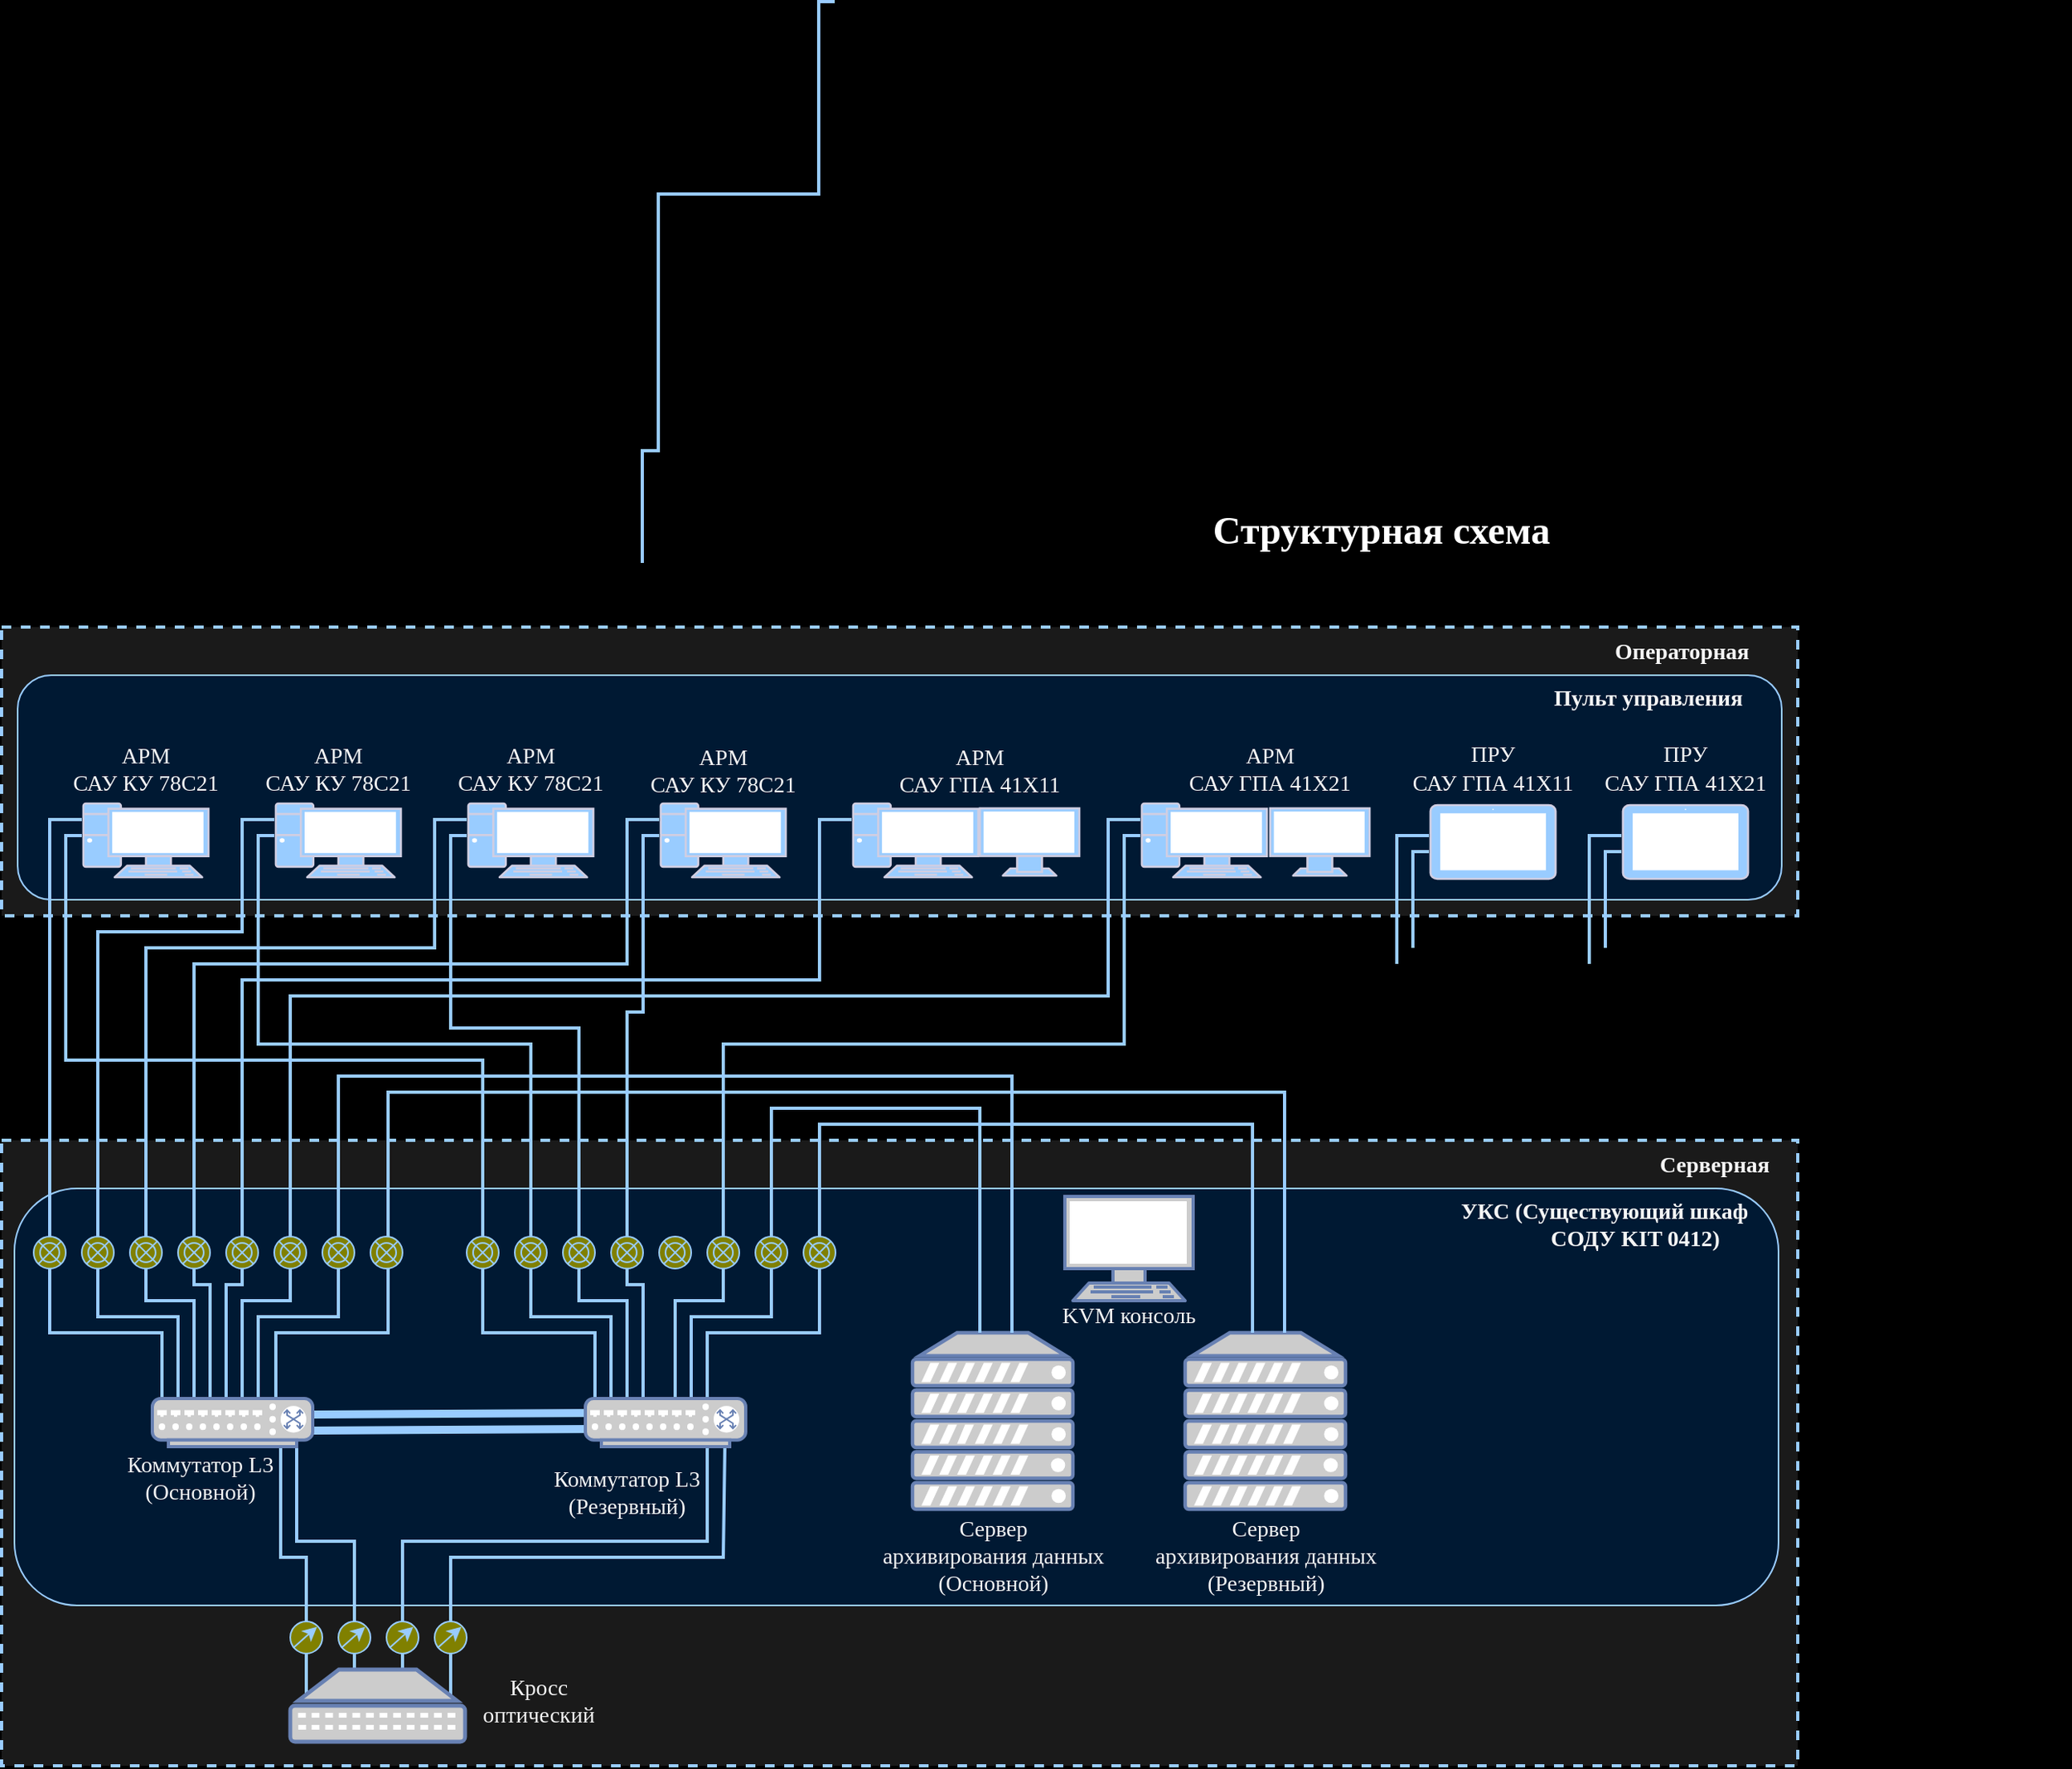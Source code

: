 <mxfile version="24.8.8">
  <diagram name="Page-1" id="e3a06f82-3646-2815-327d-82caf3d4e204">
    <mxGraphModel dx="1105" dy="1929.5" grid="1" gridSize="10" guides="1" tooltips="1" connect="1" arrows="1" fold="1" page="1" pageScale="1.5" pageWidth="1169" pageHeight="827" background="#000000" math="0" shadow="0">
      <root>
        <mxCell id="0" style=";html=1;" />
        <mxCell id="lgSXZt9PNsylj2CV4tFV-10" value="Фон" parent="0" />
        <mxCell id="I8SQHlroj80ONlkwTboR-44" value="Структурная схема" style="text;strokeColor=none;fillColor=none;html=1;fontSize=24;fontStyle=1;verticalAlign=middle;align=center;rounded=0;labelBackgroundColor=none;fontColor=#FFFFFF;fontFamily=Times New Roman;" vertex="1" parent="lgSXZt9PNsylj2CV4tFV-10">
          <mxGeometry x="499" width="861" height="40" as="geometry" />
        </mxCell>
        <mxCell id="I8SQHlroj80ONlkwTboR-63" value="Операторная" parent="0" />
        <mxCell id="I8SQHlroj80ONlkwTboR-64" value="&lt;font color=&quot;#f5f5f5&quot; face=&quot;Times New Roman&quot;&gt;Операторная&lt;span style=&quot;white-space: pre;&quot;&gt;&#x9;&lt;/span&gt;&lt;/font&gt;" style="rounded=0;whiteSpace=wrap;html=1;strokeColor=#99CCFF;fontColor=#99CCFF;fillColor=#1A1A1A;dashed=1;strokeWidth=2;verticalAlign=top;fontSize=14;fontStyle=1;align=right;" vertex="1" parent="I8SQHlroj80ONlkwTboR-63">
          <mxGeometry x="70" y="80" width="1120" height="180" as="geometry" />
        </mxCell>
        <mxCell id="I8SQHlroj80ONlkwTboR-43" value="Пульт" parent="0" />
        <mxCell id="I8SQHlroj80ONlkwTboR-45" value="&lt;font&gt;Пульт управления&lt;span style=&quot;white-space: pre;&quot;&gt;&#x9;&lt;/span&gt;&lt;/font&gt;" style="rounded=1;whiteSpace=wrap;html=1;fillColor=#001933;strokeColor=#99CCFF;align=right;verticalAlign=top;fontColor=#F5F5F5;labelBorderColor=none;strokeWidth=1;fontSize=14;fontFamily=Times New Roman;fontStyle=1" vertex="1" parent="I8SQHlroj80ONlkwTboR-43">
          <mxGeometry x="80" y="110" width="1100" height="140" as="geometry" />
        </mxCell>
        <mxCell id="1" value="АРМ" style=";html=1;" parent="0" />
        <mxCell id="I8SQHlroj80ONlkwTboR-4" value="" style="verticalAlign=bottom;verticalLabelPosition=bottom;labelPosition=center;align=center;html=1;outlineConnect=0;gradientDirection=north;strokeWidth=2;shape=mxgraph.networks.pc;fillColor=#99CCFF;strokeColor=#D0CEE2;labelBackgroundColor=none;fontColor=#F5F5F5;fontSize=14;" vertex="1" parent="1">
          <mxGeometry x="241" y="190" width="78" height="46" as="geometry" />
        </mxCell>
        <mxCell id="I8SQHlroj80ONlkwTboR-5" value="" style="verticalAlign=bottom;verticalLabelPosition=bottom;labelPosition=center;align=center;html=1;outlineConnect=0;gradientDirection=north;strokeWidth=2;shape=mxgraph.networks.pc;fillColor=#99CCFF;strokeColor=#D0CEE2;labelBackgroundColor=none;fontColor=#F5F5F5;fontSize=14;" vertex="1" parent="1">
          <mxGeometry x="121" y="190" width="78" height="46" as="geometry" />
        </mxCell>
        <mxCell id="I8SQHlroj80ONlkwTboR-6" value="" style="verticalAlign=bottom;verticalLabelPosition=bottom;labelPosition=center;align=center;html=1;outlineConnect=0;gradientDirection=north;strokeWidth=2;shape=mxgraph.networks.pc;fillColor=#99CCFF;strokeColor=#D0CEE2;labelBackgroundColor=none;fontColor=#F5F5F5;" vertex="1" parent="1">
          <mxGeometry x="361" y="190" width="78" height="46" as="geometry" />
        </mxCell>
        <mxCell id="I8SQHlroj80ONlkwTboR-36" value="&lt;div&gt;&lt;span style=&quot;background-color: initial; font-family: monospace; font-size: 0px; text-align: start;&quot;&gt;%3CmxGraphModel%3E%3Croot%3E%3CmxCell%20id%3D%220%22%2F%3E%3CmxCell%20id%3D%221%22%20parent%3D%220%22%2F%3E%3CmxCell%20id%3D%222%22%20value%3D%22%26lt%3Bfont%20face%3D%26quot%3BTimes%20New%20Roman%26quot%3B%26gt%3B%D0%90%D0%A0%D0%9C%20%D0%BC%D0%B0%D1%88%D0%B8%D0%BD%D0%B8%D1%81%D1%82%D0%B0%20%D0%9A%D0%A3%26lt%3B%2Ffont%26gt%3B%26lt%3Bdiv%26gt%3B%26lt%3Bfont%20face%3D%26quot%3BTimes%20New%20Roman%26quot%3B%26gt%3B78%D0%A11%26lt%3B%2Ffont%26gt%3B%26lt%3Bspan%20style%3D%26quot%3Bfont-family%3A%20%26amp%3Bquot%3BTimes%20New%20Roman%26amp%3Bquot%3B%3B%20background-color%3A%20initial%3B%26quot%3B%26gt%3B1%26lt%3B%2Fspan%26gt%3B%26lt%3B%2Fdiv%26gt%3B%22%20style%3D%22verticalAlign%3Dtop%3BverticalLabelPosition%3Dbottom%3BlabelPosition%3Dcenter%3Balign%3Dcenter%3Bhtml%3D1%3BoutlineConnect%3D0%3BgradientDirection%3Dnorth%3BstrokeWidth%3D2%3Bshape%3Dmxgraph.networks.pc%3BfillColor%3D%23182E3E%3BstrokeColor%3D%23FFFFFF%3BlabelBackgroundColor%3Dnone%3BfontColor%3D%23FFFFFF%3B%22%20vertex%3D%221%22%20parent%3D%221%22%3E%3CmxGeometry%20x%3D%22200%22%20y%3D%2240%22%20width%3D%22100%22%20height%3D%2270%22%20as%3D%22geometry%22%2F%3E%3C%2FmxCell%3E%3C%2Froot%3E%3C%2FmxGraphModel%3E1&lt;/span&gt;&lt;/div&gt;" style="verticalAlign=bottom;verticalLabelPosition=bottom;labelPosition=center;align=center;html=1;outlineConnect=0;gradientDirection=north;strokeWidth=2;shape=mxgraph.networks.pc;fillColor=#99CCFF;strokeColor=#D0CEE2;labelBackgroundColor=none;fontColor=#F5F5F5;" vertex="1" parent="1">
          <mxGeometry x="481" y="190" width="78" height="46" as="geometry" />
        </mxCell>
        <mxCell id="I8SQHlroj80ONlkwTboR-53" value="&lt;font style=&quot;forced-color-adjust: none; font-style: normal; font-variant-ligatures: normal; font-variant-caps: normal; font-weight: 400; letter-spacing: normal; orphans: 2; text-indent: 0px; text-transform: none; widows: 2; word-spacing: 0px; -webkit-text-stroke-width: 0px; white-space: nowrap; text-decoration-thickness: initial; text-decoration-style: initial; text-decoration-color: initial;&quot;&gt;АРМ&lt;/font&gt;&lt;div style=&quot;forced-color-adjust: none; font-style: normal; font-variant-ligatures: normal; font-variant-caps: normal; font-weight: 400; letter-spacing: normal; orphans: 2; text-indent: 0px; text-transform: none; widows: 2; word-spacing: 0px; -webkit-text-stroke-width: 0px; white-space: nowrap; text-decoration-thickness: initial; text-decoration-style: initial; text-decoration-color: initial;&quot;&gt;&lt;font style=&quot;forced-color-adjust: none;&quot;&gt;САУ&amp;nbsp;&lt;/font&gt;&lt;font style=&quot;forced-color-adjust: none;&quot;&gt;КУ&amp;nbsp;&lt;/font&gt;&lt;span style=&quot;forced-color-adjust: none;&quot;&gt;78С21&lt;/span&gt;&lt;/div&gt;" style="text;whiteSpace=wrap;html=1;align=center;labelBackgroundColor=none;fontColor=#f5f5f5;verticalAlign=bottom;fontSize=14;fontFamily=Times New Roman;" vertex="1" parent="1">
          <mxGeometry x="110" y="159" width="100" height="30" as="geometry" />
        </mxCell>
        <mxCell id="I8SQHlroj80ONlkwTboR-54" value="" style="group" vertex="1" connectable="0" parent="1">
          <mxGeometry x="771" y="159" width="180" height="77" as="geometry" />
        </mxCell>
        <mxCell id="I8SQHlroj80ONlkwTboR-37" value="АРМ&lt;div&gt;САУ&amp;nbsp;&lt;span style=&quot;background-color: initial;&quot;&gt;ГПА&amp;nbsp;&lt;/span&gt;&lt;span style=&quot;background-color: initial;&quot;&gt;41Х21&lt;/span&gt;&lt;/div&gt;" style="text;strokeColor=none;align=center;fillColor=none;html=1;verticalAlign=bottom;whiteSpace=wrap;rounded=0;fontColor=#F5F5F5;fontFamily=Times New Roman;labelBackgroundColor=none;fontSize=14;" vertex="1" parent="I8SQHlroj80ONlkwTboR-54">
          <mxGeometry width="180" height="30" as="geometry" />
        </mxCell>
        <mxCell id="I8SQHlroj80ONlkwTboR-38" value="" style="verticalAlign=top;verticalLabelPosition=bottom;labelPosition=center;align=center;html=1;outlineConnect=0;gradientDirection=north;strokeWidth=2;shape=mxgraph.networks.pc;fillColor=#99CCFF;strokeColor=#D0CEE2;labelBackgroundColor=none;fontColor=#1A1A1A;" vertex="1" parent="I8SQHlroj80ONlkwTboR-54">
          <mxGeometry x="10" y="31" width="78" height="46" as="geometry" />
        </mxCell>
        <mxCell id="I8SQHlroj80ONlkwTboR-39" value="" style="fontColor=#1A1A1A;verticalAlign=top;verticalLabelPosition=bottom;labelPosition=center;align=center;html=1;outlineConnect=0;fillColor=#99CCFF;strokeColor=#D0CEE2;gradientDirection=north;strokeWidth=2;shape=mxgraph.networks.monitor;labelBackgroundColor=none;" vertex="1" parent="I8SQHlroj80ONlkwTboR-54">
          <mxGeometry x="90" y="34" width="62" height="42" as="geometry" />
        </mxCell>
        <mxCell id="I8SQHlroj80ONlkwTboR-57" value="&lt;font style=&quot;forced-color-adjust: none; font-style: normal; font-variant-ligatures: normal; font-variant-caps: normal; font-weight: 400; letter-spacing: normal; orphans: 2; text-indent: 0px; text-transform: none; widows: 2; word-spacing: 0px; -webkit-text-stroke-width: 0px; white-space: nowrap; text-decoration-thickness: initial; text-decoration-style: initial; text-decoration-color: initial;&quot;&gt;АРМ&lt;/font&gt;&lt;div style=&quot;forced-color-adjust: none; font-style: normal; font-variant-ligatures: normal; font-variant-caps: normal; font-weight: 400; letter-spacing: normal; orphans: 2; text-indent: 0px; text-transform: none; widows: 2; word-spacing: 0px; -webkit-text-stroke-width: 0px; white-space: nowrap; text-decoration-thickness: initial; text-decoration-style: initial; text-decoration-color: initial;&quot;&gt;&lt;font style=&quot;forced-color-adjust: none;&quot;&gt;САУ&amp;nbsp;&lt;/font&gt;&lt;font style=&quot;forced-color-adjust: none;&quot;&gt;КУ&amp;nbsp;&lt;/font&gt;&lt;span style=&quot;forced-color-adjust: none;&quot;&gt;78С21&lt;/span&gt;&lt;/div&gt;" style="text;whiteSpace=wrap;html=1;align=center;labelBackgroundColor=none;fontColor=#f5f5f5;verticalAlign=bottom;fontSize=14;fontFamily=Times New Roman;" vertex="1" parent="1">
          <mxGeometry x="230" y="159" width="100" height="30" as="geometry" />
        </mxCell>
        <mxCell id="I8SQHlroj80ONlkwTboR-59" value="&lt;font style=&quot;forced-color-adjust: none; font-style: normal; font-variant-ligatures: normal; font-variant-caps: normal; font-weight: 400; letter-spacing: normal; orphans: 2; text-indent: 0px; text-transform: none; widows: 2; word-spacing: 0px; -webkit-text-stroke-width: 0px; white-space: nowrap; text-decoration-thickness: initial; text-decoration-style: initial; text-decoration-color: initial;&quot;&gt;АРМ&lt;/font&gt;&lt;div style=&quot;forced-color-adjust: none; font-style: normal; font-variant-ligatures: normal; font-variant-caps: normal; font-weight: 400; letter-spacing: normal; orphans: 2; text-indent: 0px; text-transform: none; widows: 2; word-spacing: 0px; -webkit-text-stroke-width: 0px; white-space: nowrap; text-decoration-thickness: initial; text-decoration-style: initial; text-decoration-color: initial;&quot;&gt;&lt;font style=&quot;forced-color-adjust: none;&quot;&gt;САУ&amp;nbsp;&lt;/font&gt;&lt;font style=&quot;forced-color-adjust: none;&quot;&gt;КУ&amp;nbsp;&lt;/font&gt;&lt;span style=&quot;forced-color-adjust: none;&quot;&gt;78С21&lt;/span&gt;&lt;/div&gt;" style="text;whiteSpace=wrap;html=1;align=center;labelBackgroundColor=none;fontColor=#f5f5f5;verticalAlign=bottom;fontSize=14;fontFamily=Times New Roman;" vertex="1" parent="1">
          <mxGeometry x="350" y="159" width="100" height="30" as="geometry" />
        </mxCell>
        <mxCell id="I8SQHlroj80ONlkwTboR-60" value="&lt;font style=&quot;forced-color-adjust: none; font-style: normal; font-variant-ligatures: normal; font-variant-caps: normal; font-weight: 400; letter-spacing: normal; orphans: 2; text-indent: 0px; text-transform: none; widows: 2; word-spacing: 0px; -webkit-text-stroke-width: 0px; white-space: nowrap; text-decoration-thickness: initial; text-decoration-style: initial; text-decoration-color: initial;&quot;&gt;АРМ&lt;/font&gt;&lt;div style=&quot;forced-color-adjust: none; font-style: normal; font-variant-ligatures: normal; font-variant-caps: normal; font-weight: 400; letter-spacing: normal; orphans: 2; text-indent: 0px; text-transform: none; widows: 2; word-spacing: 0px; -webkit-text-stroke-width: 0px; white-space: nowrap; text-decoration-thickness: initial; text-decoration-style: initial; text-decoration-color: initial;&quot;&gt;&lt;font style=&quot;forced-color-adjust: none;&quot;&gt;САУ&amp;nbsp;&lt;/font&gt;&lt;font style=&quot;forced-color-adjust: none;&quot;&gt;КУ&amp;nbsp;&lt;/font&gt;&lt;span style=&quot;forced-color-adjust: none;&quot;&gt;78С21&lt;/span&gt;&lt;/div&gt;" style="text;whiteSpace=wrap;html=1;align=center;labelBackgroundColor=none;fontColor=#f5f5f5;verticalAlign=bottom;fontSize=14;fontFamily=Times New Roman;" vertex="1" parent="1">
          <mxGeometry x="470" y="160" width="100" height="30" as="geometry" />
        </mxCell>
        <mxCell id="I8SQHlroj80ONlkwTboR-16" value="АРМ&lt;div&gt;САУ&amp;nbsp;&lt;span style=&quot;background-color: initial;&quot;&gt;ГПА&amp;nbsp;&lt;/span&gt;&lt;span style=&quot;background-color: initial;&quot;&gt;41Х11&lt;/span&gt;&lt;/div&gt;" style="text;strokeColor=none;align=center;fillColor=none;html=1;verticalAlign=bottom;whiteSpace=wrap;rounded=0;fontColor=#F5F5F5;fontFamily=Times New Roman;labelBackgroundColor=none;fontSize=14;" vertex="1" parent="1">
          <mxGeometry x="590" y="160" width="180" height="30" as="geometry" />
        </mxCell>
        <mxCell id="I8SQHlroj80ONlkwTboR-8" value="" style="verticalAlign=top;verticalLabelPosition=bottom;labelPosition=center;align=center;html=1;outlineConnect=0;gradientDirection=north;strokeWidth=2;shape=mxgraph.networks.pc;fillColor=#99CCFF;strokeColor=#D0CEE2;labelBackgroundColor=none;fontColor=#1A1A1A;" vertex="1" parent="1">
          <mxGeometry x="601" y="190" width="78" height="46" as="geometry" />
        </mxCell>
        <mxCell id="I8SQHlroj80ONlkwTboR-9" value="" style="fontColor=#1A1A1A;verticalAlign=top;verticalLabelPosition=bottom;labelPosition=center;align=center;html=1;outlineConnect=0;fillColor=#99CCFF;strokeColor=#D0CEE2;gradientDirection=north;strokeWidth=2;shape=mxgraph.networks.monitor;labelBackgroundColor=none;" vertex="1" parent="1">
          <mxGeometry x="680" y="193" width="62" height="42" as="geometry" />
        </mxCell>
        <mxCell id="I8SQHlroj80ONlkwTboR-61" value="&lt;font style=&quot;text-wrap: nowrap;&quot; face=&quot;Times New Roman&quot;&gt;ПРУ&lt;/font&gt;&lt;div style=&quot;font-family: Helvetica; text-wrap: nowrap;&quot;&gt;&lt;font face=&quot;Times New Roman&quot;&gt;САУ ГПА 41Х11&lt;/font&gt;&lt;/div&gt;" style="text;whiteSpace=wrap;html=1;align=center;labelBackgroundColor=none;fontColor=#f5f5f5;verticalAlign=bottom;fontSize=14;fontFamily=Times New Roman;" vertex="1" parent="1">
          <mxGeometry x="950" y="159" width="100" height="30" as="geometry" />
        </mxCell>
        <mxCell id="I8SQHlroj80ONlkwTboR-62" value="&lt;font style=&quot;text-wrap: nowrap;&quot; face=&quot;Times New Roman&quot;&gt;ПРУ&lt;/font&gt;&lt;div style=&quot;font-family: Helvetica; text-wrap: nowrap;&quot;&gt;&lt;font face=&quot;Times New Roman&quot;&gt;САУ ГПА 41Х2&lt;/font&gt;&lt;span style=&quot;font-family: &amp;quot;Times New Roman&amp;quot;; background-color: initial;&quot;&gt;1&lt;/span&gt;&lt;/div&gt;" style="text;whiteSpace=wrap;html=1;align=center;labelBackgroundColor=none;fontColor=#f5f5f5;verticalAlign=bottom;fontSize=14;fontFamily=Times New Roman;" vertex="1" parent="1">
          <mxGeometry x="1070" y="159" width="100" height="30" as="geometry" />
        </mxCell>
        <mxCell id="I8SQHlroj80ONlkwTboR-23" value="" style="fontColor=#F5F5F5;verticalAlign=middle;verticalLabelPosition=bottom;labelPosition=center;align=center;html=1;outlineConnect=0;fillColor=#99CCFF;strokeColor=#D0CEE2;gradientDirection=north;strokeWidth=2;shape=mxgraph.networks.tablet;labelBackgroundColor=none;fontSize=14;" vertex="1" parent="1">
          <mxGeometry x="961" y="191" width="78" height="46" as="geometry" />
        </mxCell>
        <mxCell id="I8SQHlroj80ONlkwTboR-42" value="" style="fontColor=#F5F5F5;verticalAlign=middle;verticalLabelPosition=bottom;labelPosition=center;align=center;html=1;outlineConnect=0;fillColor=#99CCFF;strokeColor=#D0CEE2;gradientDirection=north;strokeWidth=2;shape=mxgraph.networks.tablet;labelBackgroundColor=none;fontSize=14;" vertex="1" parent="1">
          <mxGeometry x="1081" y="191" width="78" height="46" as="geometry" />
        </mxCell>
        <mxCell id="I8SQHlroj80ONlkwTboR-65" value="Серверная" style="" parent="0" />
        <mxCell id="I8SQHlroj80ONlkwTboR-66" value="&lt;font face=&quot;Times New Roman&quot; color=&quot;#f5f5f5&quot;&gt;Серверная&lt;span style=&quot;white-space: pre;&quot;&gt;&#x9;&lt;/span&gt;&lt;/font&gt;" style="rounded=0;whiteSpace=wrap;html=1;strokeColor=#99CCFF;fontColor=#99CCFF;fillColor=#1A1A1A;dashed=1;strokeWidth=2;verticalAlign=top;fontSize=14;fontStyle=1;align=right;" vertex="1" parent="I8SQHlroj80ONlkwTboR-65">
          <mxGeometry x="70" y="400" width="1120" height="390" as="geometry" />
        </mxCell>
        <mxCell id="I8SQHlroj80ONlkwTboR-68" value="УКС" style="" parent="0" />
        <mxCell id="I8SQHlroj80ONlkwTboR-69" value="УКС (Существующий&amp;nbsp;&lt;span style=&quot;background-color: initial;&quot;&gt;шкаф&lt;span style=&quot;white-space: pre;&quot;&gt;&#x9;&lt;/span&gt;&lt;/span&gt;&lt;div&gt;&lt;span style=&quot;background-color: initial;&quot;&gt;СОДУ KIT 0412)&lt;span style=&quot;white-space: pre;&quot;&gt;&#x9;&lt;/span&gt;&lt;span style=&quot;white-space: pre;&quot;&gt;&#x9;&lt;/span&gt;&lt;/span&gt;&lt;/div&gt;" style="rounded=1;whiteSpace=wrap;html=1;fillColor=#001933;strokeColor=#99CCFF;align=right;verticalAlign=top;fontColor=#F5F5F5;labelBorderColor=none;strokeWidth=1;fontSize=14;fontFamily=Times New Roman;fontStyle=1" vertex="1" parent="I8SQHlroj80ONlkwTboR-68">
          <mxGeometry x="78" y="430" width="1100" height="260" as="geometry" />
        </mxCell>
        <mxCell id="I8SQHlroj80ONlkwTboR-195" value="Сервер" style="" parent="0" />
        <mxCell id="I8SQHlroj80ONlkwTboR-436" value="" style="fontColor=#0066CC;verticalAlign=top;verticalLabelPosition=bottom;labelPosition=center;align=center;html=1;outlineConnect=0;fillColor=#CCCCCC;strokeColor=#6881B3;gradientColor=none;gradientDirection=north;strokeWidth=2;shape=mxgraph.networks.server;" vertex="1" parent="I8SQHlroj80ONlkwTboR-195">
          <mxGeometry x="808" y="520" width="100" height="110" as="geometry" />
        </mxCell>
        <mxCell id="I8SQHlroj80ONlkwTboR-437" value="&lt;div&gt;&lt;span style=&quot;text-wrap: nowrap;&quot;&gt;Сервер&lt;/span&gt;&lt;/div&gt;&lt;div&gt;&lt;span style=&quot;text-wrap: nowrap; background-color: initial;&quot;&gt;архивирования&amp;nbsp;&lt;/span&gt;&lt;span style=&quot;text-wrap: nowrap; background-color: initial;&quot;&gt;данных&lt;/span&gt;&lt;/div&gt;&lt;div&gt;&lt;span style=&quot;text-wrap: nowrap;&quot;&gt;(Резервный)&lt;/span&gt;&lt;/div&gt;" style="text;whiteSpace=wrap;html=1;align=center;labelBackgroundColor=none;fontColor=#f5f5f5;verticalAlign=middle;fontSize=14;fontFamily=Times New Roman;" vertex="1" parent="I8SQHlroj80ONlkwTboR-195">
          <mxGeometry x="782.5" y="630" width="151" height="60" as="geometry" />
        </mxCell>
        <mxCell id="I8SQHlroj80ONlkwTboR-215" value="" style="fontColor=#0066CC;verticalAlign=top;verticalLabelPosition=bottom;labelPosition=center;align=center;html=1;outlineConnect=0;fillColor=#CCCCCC;strokeColor=#6881B3;gradientColor=none;gradientDirection=north;strokeWidth=2;shape=mxgraph.networks.server;" vertex="1" parent="I8SQHlroj80ONlkwTboR-195">
          <mxGeometry x="638" y="520" width="100" height="110" as="geometry" />
        </mxCell>
        <mxCell id="I8SQHlroj80ONlkwTboR-262" value="&lt;div&gt;&lt;span style=&quot;text-wrap: nowrap;&quot;&gt;Сервер&lt;/span&gt;&lt;/div&gt;&lt;div&gt;&lt;span style=&quot;text-wrap: nowrap; background-color: initial;&quot;&gt;архивирования&amp;nbsp;&lt;/span&gt;&lt;span style=&quot;text-wrap: nowrap; background-color: initial;&quot;&gt;данных&lt;/span&gt;&lt;/div&gt;&lt;div&gt;&lt;span style=&quot;text-wrap: nowrap;&quot;&gt;(Основной)&lt;/span&gt;&lt;/div&gt;" style="text;whiteSpace=wrap;html=1;align=center;labelBackgroundColor=none;fontColor=#f5f5f5;verticalAlign=middle;fontSize=14;fontFamily=Times New Roman;" vertex="1" parent="I8SQHlroj80ONlkwTboR-195">
          <mxGeometry x="612.5" y="630" width="151" height="60" as="geometry" />
        </mxCell>
        <mxCell id="I8SQHlroj80ONlkwTboR-228" value="" style="fontColor=#0066CC;verticalAlign=top;verticalLabelPosition=bottom;labelPosition=center;align=center;html=1;outlineConnect=0;fillColor=#CCCCCC;strokeColor=#6881B3;gradientColor=none;gradientDirection=north;strokeWidth=2;shape=mxgraph.networks.terminal;" vertex="1" parent="I8SQHlroj80ONlkwTboR-195">
          <mxGeometry x="733" y="435" width="80" height="65" as="geometry" />
        </mxCell>
        <mxCell id="I8SQHlroj80ONlkwTboR-230" value="&lt;span style=&quot;text-wrap: nowrap;&quot;&gt;KVM консоль&lt;/span&gt;" style="text;whiteSpace=wrap;html=1;align=center;labelBackgroundColor=none;fontColor=#f5f5f5;verticalAlign=middle;fontSize=14;fontFamily=Times New Roman;" vertex="1" parent="I8SQHlroj80ONlkwTboR-195">
          <mxGeometry x="713" y="500" width="120" height="20" as="geometry" />
        </mxCell>
        <mxCell id="I8SQHlroj80ONlkwTboR-439" value="" style="endArrow=none;html=1;rounded=0;strokeColor=#99CCFF;fontColor=#1A1A1A;strokeWidth=2;" edge="1" parent="I8SQHlroj80ONlkwTboR-195">
          <mxGeometry width="50" height="50" relative="1" as="geometry">
            <mxPoint x="241" y="560" as="sourcePoint" />
            <mxPoint x="870" y="520" as="targetPoint" />
            <Array as="points">
              <mxPoint x="241" y="520" />
              <mxPoint x="311" y="520" />
              <mxPoint x="311" y="370" />
              <mxPoint x="870" y="370" />
            </Array>
          </mxGeometry>
        </mxCell>
        <mxCell id="I8SQHlroj80ONlkwTboR-440" value="" style="endArrow=none;html=1;rounded=0;strokeColor=#99CCFF;fontColor=#1A1A1A;strokeWidth=2;" edge="1" parent="I8SQHlroj80ONlkwTboR-195">
          <mxGeometry width="50" height="50" relative="1" as="geometry">
            <mxPoint x="230" y="560" as="sourcePoint" />
            <mxPoint x="700" y="520" as="targetPoint" />
            <Array as="points">
              <mxPoint x="230" y="510" />
              <mxPoint x="280" y="510" />
              <mxPoint x="280" y="360" />
              <mxPoint x="700" y="360" />
            </Array>
          </mxGeometry>
        </mxCell>
        <mxCell id="I8SQHlroj80ONlkwTboR-441" value="" style="endArrow=none;html=1;rounded=0;strokeColor=#99CCFF;fontColor=#1A1A1A;strokeWidth=2;" edge="1" parent="I8SQHlroj80ONlkwTboR-195">
          <mxGeometry width="50" height="50" relative="1" as="geometry">
            <mxPoint x="500" y="560" as="sourcePoint" />
            <mxPoint x="680" y="520" as="targetPoint" />
            <Array as="points">
              <mxPoint x="500" y="510" />
              <mxPoint x="550" y="510" />
              <mxPoint x="550" y="380" />
              <mxPoint x="680" y="380" />
            </Array>
          </mxGeometry>
        </mxCell>
        <mxCell id="I8SQHlroj80ONlkwTboR-442" value="" style="endArrow=none;html=1;rounded=0;strokeColor=#99CCFF;fontColor=#1A1A1A;strokeWidth=2;fontStyle=1" edge="1" parent="I8SQHlroj80ONlkwTboR-195">
          <mxGeometry width="50" height="50" relative="1" as="geometry">
            <mxPoint x="510" y="560" as="sourcePoint" />
            <mxPoint x="850" y="520" as="targetPoint" />
            <Array as="points">
              <mxPoint x="510" y="520" />
              <mxPoint x="580" y="520" />
              <mxPoint x="580" y="390" />
              <mxPoint x="850" y="390" />
            </Array>
          </mxGeometry>
        </mxCell>
        <mxCell id="I8SQHlroj80ONlkwTboR-240" value="Кросс" style="" parent="0" />
        <mxCell id="I8SQHlroj80ONlkwTboR-256" value="" style="endArrow=none;html=1;rounded=0;strokeColor=#99CCFF;fontColor=#1A1A1A;strokeWidth=2;" edge="1" parent="I8SQHlroj80ONlkwTboR-240">
          <mxGeometry width="50" height="50" relative="1" as="geometry">
            <mxPoint x="350" y="750" as="sourcePoint" />
            <mxPoint x="521" y="590" as="targetPoint" />
            <Array as="points">
              <mxPoint x="350" y="720" />
              <mxPoint x="350" y="660" />
              <mxPoint x="520" y="660" />
            </Array>
          </mxGeometry>
        </mxCell>
        <mxCell id="I8SQHlroj80ONlkwTboR-255" value="" style="endArrow=none;html=1;rounded=0;strokeColor=#99CCFF;fontColor=#1A1A1A;strokeWidth=2;" edge="1" parent="I8SQHlroj80ONlkwTboR-240">
          <mxGeometry width="50" height="50" relative="1" as="geometry">
            <mxPoint x="320" y="720" as="sourcePoint" />
            <mxPoint x="510" y="590" as="targetPoint" />
            <Array as="points">
              <mxPoint x="320" y="730" />
              <mxPoint x="320" y="650" />
              <mxPoint x="510" y="650" />
            </Array>
          </mxGeometry>
        </mxCell>
        <mxCell id="I8SQHlroj80ONlkwTboR-241" value="&lt;div&gt;&lt;span style=&quot;text-wrap: nowrap;&quot;&gt;Кросс&lt;/span&gt;&lt;/div&gt;&lt;div&gt;&lt;span style=&quot;text-wrap: nowrap; background-color: initial;&quot;&gt;оптический&lt;/span&gt;&lt;/div&gt;" style="text;whiteSpace=wrap;html=1;align=center;labelBackgroundColor=none;fontColor=#f5f5f5;verticalAlign=middle;fontSize=14;fontFamily=Times New Roman;" vertex="1" parent="I8SQHlroj80ONlkwTboR-240">
          <mxGeometry x="360" y="730" width="90" height="40" as="geometry" />
        </mxCell>
        <mxCell id="I8SQHlroj80ONlkwTboR-257" value="" style="endArrow=none;html=1;rounded=0;strokeColor=#99CCFF;fontColor=#1A1A1A;strokeWidth=2;" edge="1" parent="I8SQHlroj80ONlkwTboR-240">
          <mxGeometry width="50" height="50" relative="1" as="geometry">
            <mxPoint x="290" y="730" as="sourcePoint" />
            <mxPoint x="254" y="591" as="targetPoint" />
            <Array as="points">
              <mxPoint x="290" y="710" />
              <mxPoint x="290" y="650" />
              <mxPoint x="254" y="650" />
            </Array>
          </mxGeometry>
        </mxCell>
        <mxCell id="I8SQHlroj80ONlkwTboR-258" value="" style="endArrow=none;html=1;rounded=0;strokeColor=#99CCFF;fontColor=#1A1A1A;strokeWidth=2;" edge="1" parent="I8SQHlroj80ONlkwTboR-240">
          <mxGeometry width="50" height="50" relative="1" as="geometry">
            <mxPoint x="260" y="750" as="sourcePoint" />
            <mxPoint x="244" y="591" as="targetPoint" />
            <Array as="points">
              <mxPoint x="260" y="710" />
              <mxPoint x="260" y="660" />
              <mxPoint x="244" y="660" />
            </Array>
          </mxGeometry>
        </mxCell>
        <mxCell id="I8SQHlroj80ONlkwTboR-242" value="" style="fontColor=#0066CC;verticalAlign=top;verticalLabelPosition=bottom;labelPosition=center;align=center;html=1;outlineConnect=0;fillColor=#CCCCCC;strokeColor=#6881B3;gradientColor=none;gradientDirection=north;strokeWidth=2;shape=mxgraph.networks.patch_panel;" vertex="1" parent="I8SQHlroj80ONlkwTboR-240">
          <mxGeometry x="250" y="730" width="109" height="45" as="geometry" />
        </mxCell>
        <mxCell id="I8SQHlroj80ONlkwTboR-286" value="" style="group" vertex="1" connectable="0" parent="I8SQHlroj80ONlkwTboR-240">
          <mxGeometry x="250" y="700" width="20" height="20" as="geometry" />
        </mxCell>
        <mxCell id="I8SQHlroj80ONlkwTboR-287" value="" style="strokeWidth=1;html=1;shape=mxgraph.flowchart.start_2;whiteSpace=wrap;strokeColor=#99CCFF;fontColor=#1A1A1A;fillColor=#808000;fillStyle=solid;" vertex="1" parent="I8SQHlroj80ONlkwTboR-286">
          <mxGeometry width="20" height="20" as="geometry" />
        </mxCell>
        <mxCell id="I8SQHlroj80ONlkwTboR-288" value="" style="endArrow=classic;html=1;rounded=0;strokeColor=#99CCFF;fontColor=#1A1A1A;exitX=0.093;exitY=0.826;exitDx=0;exitDy=0;exitPerimeter=0;entryX=0.835;entryY=0.166;entryDx=0;entryDy=0;entryPerimeter=0;" edge="1" parent="I8SQHlroj80ONlkwTboR-286" source="I8SQHlroj80ONlkwTboR-287" target="I8SQHlroj80ONlkwTboR-287">
          <mxGeometry width="50" height="50" relative="1" as="geometry">
            <mxPoint x="14.5" y="-2.35" as="sourcePoint" />
            <mxPoint x="31.08" y="-17.65" as="targetPoint" />
          </mxGeometry>
        </mxCell>
        <mxCell id="I8SQHlroj80ONlkwTboR-289" value="" style="group" vertex="1" connectable="0" parent="I8SQHlroj80ONlkwTboR-240">
          <mxGeometry x="280" y="700" width="20" height="20" as="geometry" />
        </mxCell>
        <mxCell id="I8SQHlroj80ONlkwTboR-290" value="" style="strokeWidth=1;html=1;shape=mxgraph.flowchart.start_2;whiteSpace=wrap;strokeColor=#99CCFF;fontColor=#1A1A1A;fillColor=#808000;" vertex="1" parent="I8SQHlroj80ONlkwTboR-289">
          <mxGeometry width="20" height="20" as="geometry" />
        </mxCell>
        <mxCell id="I8SQHlroj80ONlkwTboR-291" value="" style="endArrow=classic;html=1;rounded=0;strokeColor=#99CCFF;fontColor=#1A1A1A;exitX=0.093;exitY=0.826;exitDx=0;exitDy=0;exitPerimeter=0;entryX=0.835;entryY=0.166;entryDx=0;entryDy=0;entryPerimeter=0;" edge="1" parent="I8SQHlroj80ONlkwTboR-289" source="I8SQHlroj80ONlkwTboR-290" target="I8SQHlroj80ONlkwTboR-290">
          <mxGeometry width="50" height="50" relative="1" as="geometry">
            <mxPoint x="14.5" y="-2.35" as="sourcePoint" />
            <mxPoint x="31.08" y="-17.65" as="targetPoint" />
          </mxGeometry>
        </mxCell>
        <mxCell id="I8SQHlroj80ONlkwTboR-292" value="" style="group" vertex="1" connectable="0" parent="I8SQHlroj80ONlkwTboR-240">
          <mxGeometry x="310" y="700" width="20" height="20" as="geometry" />
        </mxCell>
        <mxCell id="I8SQHlroj80ONlkwTboR-293" value="" style="strokeWidth=1;html=1;shape=mxgraph.flowchart.start_2;whiteSpace=wrap;strokeColor=#99CCFF;fontColor=#1A1A1A;fillColor=#808000;" vertex="1" parent="I8SQHlroj80ONlkwTboR-292">
          <mxGeometry width="20" height="20" as="geometry" />
        </mxCell>
        <mxCell id="I8SQHlroj80ONlkwTboR-294" value="" style="endArrow=classic;html=1;rounded=0;strokeColor=#99CCFF;fontColor=#1A1A1A;exitX=0.093;exitY=0.826;exitDx=0;exitDy=0;exitPerimeter=0;entryX=0.835;entryY=0.166;entryDx=0;entryDy=0;entryPerimeter=0;" edge="1" parent="I8SQHlroj80ONlkwTboR-292" source="I8SQHlroj80ONlkwTboR-293" target="I8SQHlroj80ONlkwTboR-293">
          <mxGeometry width="50" height="50" relative="1" as="geometry">
            <mxPoint x="14.5" y="-2.35" as="sourcePoint" />
            <mxPoint x="31.08" y="-17.65" as="targetPoint" />
          </mxGeometry>
        </mxCell>
        <mxCell id="I8SQHlroj80ONlkwTboR-309" value="" style="group" vertex="1" connectable="0" parent="I8SQHlroj80ONlkwTboR-240">
          <mxGeometry x="340" y="700" width="20" height="20" as="geometry" />
        </mxCell>
        <mxCell id="I8SQHlroj80ONlkwTboR-310" value="" style="strokeWidth=1;html=1;shape=mxgraph.flowchart.start_2;whiteSpace=wrap;strokeColor=#99CCFF;fontColor=#1A1A1A;fillColor=#808000;" vertex="1" parent="I8SQHlroj80ONlkwTboR-309">
          <mxGeometry width="20" height="20" as="geometry" />
        </mxCell>
        <mxCell id="I8SQHlroj80ONlkwTboR-311" value="" style="endArrow=classic;html=1;rounded=0;strokeColor=#99CCFF;fontColor=#1A1A1A;exitX=0.093;exitY=0.826;exitDx=0;exitDy=0;exitPerimeter=0;entryX=0.835;entryY=0.166;entryDx=0;entryDy=0;entryPerimeter=0;" edge="1" parent="I8SQHlroj80ONlkwTboR-309" source="I8SQHlroj80ONlkwTboR-310" target="I8SQHlroj80ONlkwTboR-310">
          <mxGeometry width="50" height="50" relative="1" as="geometry">
            <mxPoint x="14.5" y="-2.35" as="sourcePoint" />
            <mxPoint x="31.08" y="-17.65" as="targetPoint" />
          </mxGeometry>
        </mxCell>
        <mxCell id="I8SQHlroj80ONlkwTboR-71" value="Коммутатор" parent="0" />
        <mxCell id="I8SQHlroj80ONlkwTboR-191" value="&lt;span style=&quot;text-wrap: nowrap;&quot;&gt;Коммутатор L3&lt;/span&gt;&lt;div&gt;&lt;span style=&quot;text-wrap: nowrap;&quot;&gt;(Основной)&lt;/span&gt;&lt;/div&gt;" style="text;whiteSpace=wrap;html=1;align=center;labelBackgroundColor=none;fontColor=#f5f5f5;verticalAlign=middle;fontSize=14;fontFamily=Times New Roman;" vertex="1" parent="I8SQHlroj80ONlkwTboR-71">
          <mxGeometry x="134" y="591" width="120" height="40" as="geometry" />
        </mxCell>
        <mxCell id="I8SQHlroj80ONlkwTboR-192" value="&lt;span style=&quot;text-wrap: nowrap;&quot;&gt;Коммутатор L3&lt;/span&gt;&lt;div&gt;&lt;span style=&quot;text-wrap: nowrap;&quot;&gt;(Резервный)&lt;/span&gt;&lt;/div&gt;" style="text;whiteSpace=wrap;html=1;align=center;labelBackgroundColor=none;fontColor=#f5f5f5;verticalAlign=middle;fontSize=14;fontFamily=Times New Roman;" vertex="1" parent="I8SQHlroj80ONlkwTboR-71">
          <mxGeometry x="400" y="600" width="120" height="40" as="geometry" />
        </mxCell>
        <mxCell id="I8SQHlroj80ONlkwTboR-247" value="" style="endArrow=none;html=1;rounded=0;strokeColor=#99CCFF;fontColor=#1A1A1A;strokeWidth=5;" edge="1" parent="I8SQHlroj80ONlkwTboR-71">
          <mxGeometry width="50" height="50" relative="1" as="geometry">
            <mxPoint x="264" y="571" as="sourcePoint" />
            <mxPoint x="440" y="570" as="targetPoint" />
          </mxGeometry>
        </mxCell>
        <mxCell id="I8SQHlroj80ONlkwTboR-248" value="" style="endArrow=none;html=1;rounded=0;strokeColor=#99CCFF;fontColor=#1A1A1A;strokeWidth=5;" edge="1" parent="I8SQHlroj80ONlkwTboR-71">
          <mxGeometry width="50" height="50" relative="1" as="geometry">
            <mxPoint x="264" y="581" as="sourcePoint" />
            <mxPoint x="440" y="580" as="targetPoint" />
          </mxGeometry>
        </mxCell>
        <mxCell id="I8SQHlroj80ONlkwTboR-252" value="" style="fontColor=#0066CC;verticalAlign=top;verticalLabelPosition=bottom;labelPosition=center;align=center;html=1;outlineConnect=0;fillColor=#CCCCCC;strokeColor=#6881B3;gradientColor=none;gradientDirection=north;strokeWidth=2;shape=mxgraph.networks.switch;" vertex="1" parent="I8SQHlroj80ONlkwTboR-71">
          <mxGeometry x="164" y="561" width="100" height="30" as="geometry" />
        </mxCell>
        <mxCell id="I8SQHlroj80ONlkwTboR-253" value="" style="fontColor=#0066CC;verticalAlign=top;verticalLabelPosition=bottom;labelPosition=center;align=center;html=1;outlineConnect=0;fillColor=#CCCCCC;strokeColor=#6881B3;gradientColor=none;gradientDirection=north;strokeWidth=2;shape=mxgraph.networks.switch;" vertex="1" parent="I8SQHlroj80ONlkwTboR-71">
          <mxGeometry x="434" y="561" width="100" height="30" as="geometry" />
        </mxCell>
        <mxCell id="I8SQHlroj80ONlkwTboR-133" value="Линии" parent="0" />
        <mxCell id="I8SQHlroj80ONlkwTboR-168" value="" style="endArrow=none;html=1;rounded=0;strokeColor=#99CCFF;fontColor=#1A1A1A;strokeWidth=2;" edge="1" parent="I8SQHlroj80ONlkwTboR-133">
          <mxGeometry width="50" height="50" relative="1" as="geometry">
            <mxPoint x="950" y="280" as="sourcePoint" />
            <mxPoint x="960" y="220" as="targetPoint" />
            <Array as="points">
              <mxPoint x="950" y="220" />
            </Array>
          </mxGeometry>
        </mxCell>
        <mxCell id="I8SQHlroj80ONlkwTboR-169" value="" style="endArrow=none;html=1;rounded=0;strokeColor=#99CCFF;fontColor=#1A1A1A;strokeWidth=2;" edge="1" parent="I8SQHlroj80ONlkwTboR-133">
          <mxGeometry width="50" height="50" relative="1" as="geometry">
            <mxPoint x="940" y="290" as="sourcePoint" />
            <mxPoint x="960" y="210" as="targetPoint" />
            <Array as="points">
              <mxPoint x="940" y="210" />
            </Array>
          </mxGeometry>
        </mxCell>
        <mxCell id="I8SQHlroj80ONlkwTboR-170" value="" style="endArrow=none;html=1;rounded=0;strokeColor=#99CCFF;fontColor=#1A1A1A;strokeWidth=2;" edge="1" parent="I8SQHlroj80ONlkwTboR-133">
          <mxGeometry width="50" height="50" relative="1" as="geometry">
            <mxPoint x="1070" y="280" as="sourcePoint" />
            <mxPoint x="1080" y="220" as="targetPoint" />
            <Array as="points">
              <mxPoint x="1070" y="220" />
            </Array>
          </mxGeometry>
        </mxCell>
        <mxCell id="I8SQHlroj80ONlkwTboR-171" value="" style="endArrow=none;html=1;rounded=0;strokeColor=#99CCFF;fontColor=#1A1A1A;strokeWidth=2;" edge="1" parent="I8SQHlroj80ONlkwTboR-133">
          <mxGeometry width="50" height="50" relative="1" as="geometry">
            <mxPoint x="1060" y="290" as="sourcePoint" />
            <mxPoint x="1080" y="210" as="targetPoint" />
            <Array as="points">
              <mxPoint x="1060" y="210" />
            </Array>
          </mxGeometry>
        </mxCell>
        <mxCell id="I8SQHlroj80ONlkwTboR-413" value="" style="endArrow=none;html=1;rounded=0;strokeColor=#99CCFF;fontColor=#1A1A1A;strokeWidth=2;" edge="1" parent="I8SQHlroj80ONlkwTboR-133">
          <mxGeometry width="50" height="50" relative="1" as="geometry">
            <mxPoint x="170" y="560" as="sourcePoint" />
            <mxPoint x="120" y="200" as="targetPoint" />
            <Array as="points">
              <mxPoint x="170" y="520" />
              <mxPoint x="100" y="520" />
              <mxPoint x="100" y="200" />
            </Array>
          </mxGeometry>
        </mxCell>
        <mxCell id="I8SQHlroj80ONlkwTboR-414" value="" style="endArrow=none;html=1;rounded=0;strokeColor=#99CCFF;fontColor=#1A1A1A;strokeWidth=2;" edge="1" parent="I8SQHlroj80ONlkwTboR-133">
          <mxGeometry width="50" height="50" relative="1" as="geometry">
            <mxPoint x="440" y="560" as="sourcePoint" />
            <mxPoint x="120" y="210" as="targetPoint" />
            <Array as="points">
              <mxPoint x="440" y="520" />
              <mxPoint x="370" y="520" />
              <mxPoint x="370" y="350" />
              <mxPoint x="110" y="350" />
              <mxPoint x="110" y="210" />
            </Array>
          </mxGeometry>
        </mxCell>
        <mxCell id="I8SQHlroj80ONlkwTboR-415" value="" style="endArrow=none;html=1;rounded=0;strokeColor=#99CCFF;fontColor=#1A1A1A;strokeWidth=2;" edge="1" parent="I8SQHlroj80ONlkwTboR-133">
          <mxGeometry width="50" height="50" relative="1" as="geometry">
            <mxPoint x="180" y="560" as="sourcePoint" />
            <mxPoint x="240" y="200" as="targetPoint" />
            <Array as="points">
              <mxPoint x="180" y="510" />
              <mxPoint x="130" y="510" />
              <mxPoint x="130" y="270" />
              <mxPoint x="220" y="270" />
              <mxPoint x="220" y="200" />
            </Array>
          </mxGeometry>
        </mxCell>
        <mxCell id="I8SQHlroj80ONlkwTboR-416" value="" style="endArrow=none;html=1;rounded=0;strokeColor=#99CCFF;fontColor=#1A1A1A;strokeWidth=2;" edge="1" parent="I8SQHlroj80ONlkwTboR-133">
          <mxGeometry width="50" height="50" relative="1" as="geometry">
            <mxPoint x="450" y="560" as="sourcePoint" />
            <mxPoint x="240" y="210" as="targetPoint" />
            <Array as="points">
              <mxPoint x="450" y="510" />
              <mxPoint x="400" y="510" />
              <mxPoint x="400" y="340" />
              <mxPoint x="360" y="340" />
              <mxPoint x="230" y="340" />
              <mxPoint x="230" y="210" />
            </Array>
          </mxGeometry>
        </mxCell>
        <mxCell id="I8SQHlroj80ONlkwTboR-417" value="" style="endArrow=none;html=1;rounded=0;strokeColor=#99CCFF;fontColor=#1A1A1A;strokeWidth=2;" edge="1" parent="I8SQHlroj80ONlkwTboR-133">
          <mxGeometry width="50" height="50" relative="1" as="geometry">
            <mxPoint x="190" y="560" as="sourcePoint" />
            <mxPoint x="360" y="200" as="targetPoint" />
            <Array as="points">
              <mxPoint x="190" y="500" />
              <mxPoint x="160" y="500" />
              <mxPoint x="160" y="280" />
              <mxPoint x="340" y="280" />
              <mxPoint x="340" y="200" />
            </Array>
          </mxGeometry>
        </mxCell>
        <mxCell id="I8SQHlroj80ONlkwTboR-418" value="" style="endArrow=none;html=1;rounded=0;strokeColor=#99CCFF;fontColor=#1A1A1A;strokeWidth=2;" edge="1" parent="I8SQHlroj80ONlkwTboR-133">
          <mxGeometry width="50" height="50" relative="1" as="geometry">
            <mxPoint x="200" y="560" as="sourcePoint" />
            <mxPoint x="480" y="200" as="targetPoint" />
            <Array as="points">
              <mxPoint x="200" y="490" />
              <mxPoint x="190" y="490" />
              <mxPoint x="190" y="290" />
              <mxPoint x="370" y="290" />
              <mxPoint x="460" y="290" />
              <mxPoint x="460" y="200" />
            </Array>
          </mxGeometry>
        </mxCell>
        <mxCell id="I8SQHlroj80ONlkwTboR-419" value="" style="endArrow=none;html=1;rounded=0;strokeColor=#99CCFF;fontColor=#1A1A1A;strokeWidth=2;" edge="1" parent="I8SQHlroj80ONlkwTboR-133">
          <mxGeometry width="50" height="50" relative="1" as="geometry">
            <mxPoint x="210" y="560" as="sourcePoint" />
            <mxPoint x="600" y="200" as="targetPoint" />
            <Array as="points">
              <mxPoint x="210" y="490" />
              <mxPoint x="220" y="490" />
              <mxPoint x="220" y="300" />
              <mxPoint x="490" y="300" />
              <mxPoint x="580" y="300" />
              <mxPoint x="580" y="200" />
            </Array>
          </mxGeometry>
        </mxCell>
        <mxCell id="I8SQHlroj80ONlkwTboR-420" value="" style="endArrow=none;html=1;rounded=0;strokeColor=#99CCFF;fontColor=#1A1A1A;strokeWidth=2;" edge="1" parent="I8SQHlroj80ONlkwTboR-133">
          <mxGeometry width="50" height="50" relative="1" as="geometry">
            <mxPoint x="220" y="560" as="sourcePoint" />
            <mxPoint x="780" y="200" as="targetPoint" />
            <Array as="points">
              <mxPoint x="220" y="500" />
              <mxPoint x="250" y="500" />
              <mxPoint x="250" y="310" />
              <mxPoint x="760" y="310" />
              <mxPoint x="760" y="200" />
            </Array>
          </mxGeometry>
        </mxCell>
        <mxCell id="I8SQHlroj80ONlkwTboR-421" value="" style="endArrow=none;html=1;rounded=0;strokeColor=#99CCFF;fontColor=#1A1A1A;strokeWidth=2;" edge="1" parent="I8SQHlroj80ONlkwTboR-133">
          <mxGeometry width="50" height="50" relative="1" as="geometry">
            <mxPoint x="460" y="560" as="sourcePoint" />
            <mxPoint x="360" y="210" as="targetPoint" />
            <Array as="points">
              <mxPoint x="460" y="500" />
              <mxPoint x="430" y="500" />
              <mxPoint x="430" y="330" />
              <mxPoint x="350" y="330" />
              <mxPoint x="350" y="210" />
            </Array>
          </mxGeometry>
        </mxCell>
        <mxCell id="I8SQHlroj80ONlkwTboR-422" value="" style="endArrow=none;html=1;rounded=0;strokeColor=#99CCFF;fontColor=#1A1A1A;strokeWidth=2;" edge="1" parent="I8SQHlroj80ONlkwTboR-133">
          <mxGeometry width="50" height="50" relative="1" as="geometry">
            <mxPoint x="470" y="560" as="sourcePoint" />
            <mxPoint x="480" y="210" as="targetPoint" />
            <Array as="points">
              <mxPoint x="470" y="490" />
              <mxPoint x="460" y="490" />
              <mxPoint x="460" y="320" />
              <mxPoint x="470" y="320" />
              <mxPoint x="470" y="210" />
            </Array>
          </mxGeometry>
        </mxCell>
        <mxCell id="I8SQHlroj80ONlkwTboR-423" value="" style="endArrow=none;html=1;rounded=0;strokeColor=#99CCFF;fontColor=#1A1A1A;strokeWidth=2;" edge="1" parent="I8SQHlroj80ONlkwTboR-133">
          <mxGeometry width="50" height="50" relative="1" as="geometry">
            <mxPoint x="469.5" y="40" as="sourcePoint" />
            <mxPoint x="589.5" y="-310" as="targetPoint" />
            <Array as="points">
              <mxPoint x="469.5" y="-30" />
              <mxPoint x="479.5" y="-30" />
              <mxPoint x="479.5" y="-190" />
              <mxPoint x="579.5" y="-190" />
              <mxPoint x="579.5" y="-310" />
            </Array>
          </mxGeometry>
        </mxCell>
        <mxCell id="I8SQHlroj80ONlkwTboR-424" value="" style="endArrow=none;html=1;rounded=0;strokeColor=#99CCFF;fontColor=#1A1A1A;strokeWidth=2;" edge="1" parent="I8SQHlroj80ONlkwTboR-133">
          <mxGeometry width="50" height="50" relative="1" as="geometry">
            <mxPoint x="490" y="560" as="sourcePoint" />
            <mxPoint x="780" y="210" as="targetPoint" />
            <Array as="points">
              <mxPoint x="490" y="500" />
              <mxPoint x="520" y="500" />
              <mxPoint x="520" y="340" />
              <mxPoint x="770" y="340" />
              <mxPoint x="770" y="210" />
            </Array>
          </mxGeometry>
        </mxCell>
        <mxCell id="I8SQHlroj80ONlkwTboR-380" value="" style="group" vertex="1" connectable="0" parent="I8SQHlroj80ONlkwTboR-133">
          <mxGeometry x="360" y="460" width="20" height="20" as="geometry" />
        </mxCell>
        <mxCell id="I8SQHlroj80ONlkwTboR-381" value="" style="ellipse;shape=doubleEllipse;whiteSpace=wrap;html=1;strokeColor=#99CCFF;fontColor=#1A1A1A;fillColor=#808000;" vertex="1" parent="I8SQHlroj80ONlkwTboR-380">
          <mxGeometry width="20" height="20" as="geometry" />
        </mxCell>
        <mxCell id="I8SQHlroj80ONlkwTboR-382" value="" style="endArrow=none;html=1;rounded=0;strokeColor=#99CCFF;fontColor=#1A1A1A;entryX=1;entryY=0;entryDx=0;entryDy=0;exitX=0;exitY=1;exitDx=0;exitDy=0;" edge="1" parent="I8SQHlroj80ONlkwTboR-380" source="I8SQHlroj80ONlkwTboR-381" target="I8SQHlroj80ONlkwTboR-381">
          <mxGeometry width="50" height="50" relative="1" as="geometry">
            <mxPoint y="40" as="sourcePoint" />
            <mxPoint x="50" y="-10" as="targetPoint" />
          </mxGeometry>
        </mxCell>
        <mxCell id="I8SQHlroj80ONlkwTboR-383" value="" style="endArrow=none;html=1;rounded=0;strokeColor=#99CCFF;fontColor=#1A1A1A;entryX=0;entryY=0;entryDx=0;entryDy=0;exitX=1;exitY=1;exitDx=0;exitDy=0;" edge="1" parent="I8SQHlroj80ONlkwTboR-380" source="I8SQHlroj80ONlkwTboR-381" target="I8SQHlroj80ONlkwTboR-381">
          <mxGeometry width="50" height="50" relative="1" as="geometry">
            <mxPoint x="13" y="27" as="sourcePoint" />
            <mxPoint x="27" y="13" as="targetPoint" />
          </mxGeometry>
        </mxCell>
        <mxCell id="I8SQHlroj80ONlkwTboR-385" value="" style="group" vertex="1" connectable="0" parent="I8SQHlroj80ONlkwTboR-133">
          <mxGeometry x="390" y="460" width="20" height="20" as="geometry" />
        </mxCell>
        <mxCell id="I8SQHlroj80ONlkwTboR-386" value="" style="ellipse;shape=doubleEllipse;whiteSpace=wrap;html=1;strokeColor=#99CCFF;fontColor=#1A1A1A;fillColor=#808000;" vertex="1" parent="I8SQHlroj80ONlkwTboR-385">
          <mxGeometry width="20" height="20" as="geometry" />
        </mxCell>
        <mxCell id="I8SQHlroj80ONlkwTboR-387" value="" style="endArrow=none;html=1;rounded=0;strokeColor=#99CCFF;fontColor=#1A1A1A;entryX=1;entryY=0;entryDx=0;entryDy=0;exitX=0;exitY=1;exitDx=0;exitDy=0;" edge="1" parent="I8SQHlroj80ONlkwTboR-385" source="I8SQHlroj80ONlkwTboR-386" target="I8SQHlroj80ONlkwTboR-386">
          <mxGeometry width="50" height="50" relative="1" as="geometry">
            <mxPoint y="40" as="sourcePoint" />
            <mxPoint x="50" y="-10" as="targetPoint" />
          </mxGeometry>
        </mxCell>
        <mxCell id="I8SQHlroj80ONlkwTboR-388" value="" style="endArrow=none;html=1;rounded=0;strokeColor=#99CCFF;fontColor=#1A1A1A;entryX=0;entryY=0;entryDx=0;entryDy=0;exitX=1;exitY=1;exitDx=0;exitDy=0;" edge="1" parent="I8SQHlroj80ONlkwTboR-385" source="I8SQHlroj80ONlkwTboR-386" target="I8SQHlroj80ONlkwTboR-386">
          <mxGeometry width="50" height="50" relative="1" as="geometry">
            <mxPoint x="13" y="27" as="sourcePoint" />
            <mxPoint x="27" y="13" as="targetPoint" />
          </mxGeometry>
        </mxCell>
        <mxCell id="I8SQHlroj80ONlkwTboR-389" value="" style="group" vertex="1" connectable="0" parent="I8SQHlroj80ONlkwTboR-133">
          <mxGeometry x="420" y="460" width="20" height="20" as="geometry" />
        </mxCell>
        <mxCell id="I8SQHlroj80ONlkwTboR-390" value="" style="ellipse;shape=doubleEllipse;whiteSpace=wrap;html=1;strokeColor=#99CCFF;fontColor=#1A1A1A;fillColor=#808000;" vertex="1" parent="I8SQHlroj80ONlkwTboR-389">
          <mxGeometry width="20" height="20" as="geometry" />
        </mxCell>
        <mxCell id="I8SQHlroj80ONlkwTboR-391" value="" style="endArrow=none;html=1;rounded=0;strokeColor=#99CCFF;fontColor=#1A1A1A;entryX=1;entryY=0;entryDx=0;entryDy=0;exitX=0;exitY=1;exitDx=0;exitDy=0;" edge="1" parent="I8SQHlroj80ONlkwTboR-389" source="I8SQHlroj80ONlkwTboR-390" target="I8SQHlroj80ONlkwTboR-390">
          <mxGeometry width="50" height="50" relative="1" as="geometry">
            <mxPoint y="40" as="sourcePoint" />
            <mxPoint x="50" y="-10" as="targetPoint" />
          </mxGeometry>
        </mxCell>
        <mxCell id="I8SQHlroj80ONlkwTboR-392" value="" style="endArrow=none;html=1;rounded=0;strokeColor=#99CCFF;fontColor=#1A1A1A;entryX=0;entryY=0;entryDx=0;entryDy=0;exitX=1;exitY=1;exitDx=0;exitDy=0;" edge="1" parent="I8SQHlroj80ONlkwTboR-389" source="I8SQHlroj80ONlkwTboR-390" target="I8SQHlroj80ONlkwTboR-390">
          <mxGeometry width="50" height="50" relative="1" as="geometry">
            <mxPoint x="13" y="27" as="sourcePoint" />
            <mxPoint x="27" y="13" as="targetPoint" />
          </mxGeometry>
        </mxCell>
        <mxCell id="I8SQHlroj80ONlkwTboR-393" value="" style="group" vertex="1" connectable="0" parent="I8SQHlroj80ONlkwTboR-133">
          <mxGeometry x="450" y="460" width="20" height="20" as="geometry" />
        </mxCell>
        <mxCell id="I8SQHlroj80ONlkwTboR-394" value="" style="ellipse;shape=doubleEllipse;whiteSpace=wrap;html=1;strokeColor=#99CCFF;fontColor=#1A1A1A;fillColor=#808000;" vertex="1" parent="I8SQHlroj80ONlkwTboR-393">
          <mxGeometry width="20" height="20" as="geometry" />
        </mxCell>
        <mxCell id="I8SQHlroj80ONlkwTboR-395" value="" style="endArrow=none;html=1;rounded=0;strokeColor=#99CCFF;fontColor=#1A1A1A;entryX=1;entryY=0;entryDx=0;entryDy=0;exitX=0;exitY=1;exitDx=0;exitDy=0;" edge="1" parent="I8SQHlroj80ONlkwTboR-393" source="I8SQHlroj80ONlkwTboR-394" target="I8SQHlroj80ONlkwTboR-394">
          <mxGeometry width="50" height="50" relative="1" as="geometry">
            <mxPoint y="40" as="sourcePoint" />
            <mxPoint x="50" y="-10" as="targetPoint" />
          </mxGeometry>
        </mxCell>
        <mxCell id="I8SQHlroj80ONlkwTboR-396" value="" style="endArrow=none;html=1;rounded=0;strokeColor=#99CCFF;fontColor=#1A1A1A;entryX=0;entryY=0;entryDx=0;entryDy=0;exitX=1;exitY=1;exitDx=0;exitDy=0;" edge="1" parent="I8SQHlroj80ONlkwTboR-393" source="I8SQHlroj80ONlkwTboR-394" target="I8SQHlroj80ONlkwTboR-394">
          <mxGeometry width="50" height="50" relative="1" as="geometry">
            <mxPoint x="13" y="27" as="sourcePoint" />
            <mxPoint x="27" y="13" as="targetPoint" />
          </mxGeometry>
        </mxCell>
        <mxCell id="I8SQHlroj80ONlkwTboR-397" value="" style="group" vertex="1" connectable="0" parent="I8SQHlroj80ONlkwTboR-133">
          <mxGeometry x="480" y="460" width="20" height="20" as="geometry" />
        </mxCell>
        <mxCell id="I8SQHlroj80ONlkwTboR-398" value="" style="ellipse;shape=doubleEllipse;whiteSpace=wrap;html=1;strokeColor=#99CCFF;fontColor=#1A1A1A;fillColor=#808000;" vertex="1" parent="I8SQHlroj80ONlkwTboR-397">
          <mxGeometry width="20" height="20" as="geometry" />
        </mxCell>
        <mxCell id="I8SQHlroj80ONlkwTboR-399" value="" style="endArrow=none;html=1;rounded=0;strokeColor=#99CCFF;fontColor=#1A1A1A;entryX=1;entryY=0;entryDx=0;entryDy=0;exitX=0;exitY=1;exitDx=0;exitDy=0;" edge="1" parent="I8SQHlroj80ONlkwTboR-397" source="I8SQHlroj80ONlkwTboR-398" target="I8SQHlroj80ONlkwTboR-398">
          <mxGeometry width="50" height="50" relative="1" as="geometry">
            <mxPoint y="40" as="sourcePoint" />
            <mxPoint x="50" y="-10" as="targetPoint" />
          </mxGeometry>
        </mxCell>
        <mxCell id="I8SQHlroj80ONlkwTboR-400" value="" style="endArrow=none;html=1;rounded=0;strokeColor=#99CCFF;fontColor=#1A1A1A;entryX=0;entryY=0;entryDx=0;entryDy=0;exitX=1;exitY=1;exitDx=0;exitDy=0;" edge="1" parent="I8SQHlroj80ONlkwTboR-397" source="I8SQHlroj80ONlkwTboR-398" target="I8SQHlroj80ONlkwTboR-398">
          <mxGeometry width="50" height="50" relative="1" as="geometry">
            <mxPoint x="13" y="27" as="sourcePoint" />
            <mxPoint x="27" y="13" as="targetPoint" />
          </mxGeometry>
        </mxCell>
        <mxCell id="I8SQHlroj80ONlkwTboR-401" value="" style="group" vertex="1" connectable="0" parent="I8SQHlroj80ONlkwTboR-133">
          <mxGeometry x="510" y="460" width="20" height="20" as="geometry" />
        </mxCell>
        <mxCell id="I8SQHlroj80ONlkwTboR-402" value="" style="ellipse;shape=doubleEllipse;whiteSpace=wrap;html=1;strokeColor=#99CCFF;fontColor=#1A1A1A;fillColor=#808000;" vertex="1" parent="I8SQHlroj80ONlkwTboR-401">
          <mxGeometry width="20" height="20" as="geometry" />
        </mxCell>
        <mxCell id="I8SQHlroj80ONlkwTboR-403" value="" style="endArrow=none;html=1;rounded=0;strokeColor=#99CCFF;fontColor=#1A1A1A;entryX=1;entryY=0;entryDx=0;entryDy=0;exitX=0;exitY=1;exitDx=0;exitDy=0;" edge="1" parent="I8SQHlroj80ONlkwTboR-401" source="I8SQHlroj80ONlkwTboR-402" target="I8SQHlroj80ONlkwTboR-402">
          <mxGeometry width="50" height="50" relative="1" as="geometry">
            <mxPoint y="40" as="sourcePoint" />
            <mxPoint x="50" y="-10" as="targetPoint" />
          </mxGeometry>
        </mxCell>
        <mxCell id="I8SQHlroj80ONlkwTboR-404" value="" style="endArrow=none;html=1;rounded=0;strokeColor=#99CCFF;fontColor=#1A1A1A;entryX=0;entryY=0;entryDx=0;entryDy=0;exitX=1;exitY=1;exitDx=0;exitDy=0;" edge="1" parent="I8SQHlroj80ONlkwTboR-401" source="I8SQHlroj80ONlkwTboR-402" target="I8SQHlroj80ONlkwTboR-402">
          <mxGeometry width="50" height="50" relative="1" as="geometry">
            <mxPoint x="13" y="27" as="sourcePoint" />
            <mxPoint x="27" y="13" as="targetPoint" />
          </mxGeometry>
        </mxCell>
        <mxCell id="I8SQHlroj80ONlkwTboR-405" value="" style="group" vertex="1" connectable="0" parent="I8SQHlroj80ONlkwTboR-133">
          <mxGeometry x="540" y="460" width="20" height="20" as="geometry" />
        </mxCell>
        <mxCell id="I8SQHlroj80ONlkwTboR-406" value="" style="ellipse;shape=doubleEllipse;whiteSpace=wrap;html=1;strokeColor=#99CCFF;fontColor=#1A1A1A;fillColor=#808000;" vertex="1" parent="I8SQHlroj80ONlkwTboR-405">
          <mxGeometry width="20" height="20" as="geometry" />
        </mxCell>
        <mxCell id="I8SQHlroj80ONlkwTboR-407" value="" style="endArrow=none;html=1;rounded=0;strokeColor=#99CCFF;fontColor=#1A1A1A;entryX=1;entryY=0;entryDx=0;entryDy=0;exitX=0;exitY=1;exitDx=0;exitDy=0;" edge="1" parent="I8SQHlroj80ONlkwTboR-405" source="I8SQHlroj80ONlkwTboR-406" target="I8SQHlroj80ONlkwTboR-406">
          <mxGeometry width="50" height="50" relative="1" as="geometry">
            <mxPoint y="40" as="sourcePoint" />
            <mxPoint x="50" y="-10" as="targetPoint" />
          </mxGeometry>
        </mxCell>
        <mxCell id="I8SQHlroj80ONlkwTboR-408" value="" style="endArrow=none;html=1;rounded=0;strokeColor=#99CCFF;fontColor=#1A1A1A;entryX=0;entryY=0;entryDx=0;entryDy=0;exitX=1;exitY=1;exitDx=0;exitDy=0;" edge="1" parent="I8SQHlroj80ONlkwTboR-405" source="I8SQHlroj80ONlkwTboR-406" target="I8SQHlroj80ONlkwTboR-406">
          <mxGeometry width="50" height="50" relative="1" as="geometry">
            <mxPoint x="13" y="27" as="sourcePoint" />
            <mxPoint x="27" y="13" as="targetPoint" />
          </mxGeometry>
        </mxCell>
        <mxCell id="I8SQHlroj80ONlkwTboR-409" value="" style="group" vertex="1" connectable="0" parent="I8SQHlroj80ONlkwTboR-133">
          <mxGeometry x="570" y="460" width="20" height="20" as="geometry" />
        </mxCell>
        <mxCell id="I8SQHlroj80ONlkwTboR-410" value="" style="ellipse;shape=doubleEllipse;whiteSpace=wrap;html=1;strokeColor=#99CCFF;fontColor=#1A1A1A;fillColor=#808000;" vertex="1" parent="I8SQHlroj80ONlkwTboR-409">
          <mxGeometry width="20" height="20" as="geometry" />
        </mxCell>
        <mxCell id="I8SQHlroj80ONlkwTboR-411" value="" style="endArrow=none;html=1;rounded=0;strokeColor=#99CCFF;fontColor=#1A1A1A;entryX=1;entryY=0;entryDx=0;entryDy=0;exitX=0;exitY=1;exitDx=0;exitDy=0;" edge="1" parent="I8SQHlroj80ONlkwTboR-409" source="I8SQHlroj80ONlkwTboR-410" target="I8SQHlroj80ONlkwTboR-410">
          <mxGeometry width="50" height="50" relative="1" as="geometry">
            <mxPoint y="40" as="sourcePoint" />
            <mxPoint x="50" y="-10" as="targetPoint" />
          </mxGeometry>
        </mxCell>
        <mxCell id="I8SQHlroj80ONlkwTboR-412" value="" style="endArrow=none;html=1;rounded=0;strokeColor=#99CCFF;fontColor=#1A1A1A;entryX=0;entryY=0;entryDx=0;entryDy=0;exitX=1;exitY=1;exitDx=0;exitDy=0;" edge="1" parent="I8SQHlroj80ONlkwTboR-409" source="I8SQHlroj80ONlkwTboR-410" target="I8SQHlroj80ONlkwTboR-410">
          <mxGeometry width="50" height="50" relative="1" as="geometry">
            <mxPoint x="13" y="27" as="sourcePoint" />
            <mxPoint x="27" y="13" as="targetPoint" />
          </mxGeometry>
        </mxCell>
        <mxCell id="I8SQHlroj80ONlkwTboR-316" value="" style="group" vertex="1" connectable="0" parent="I8SQHlroj80ONlkwTboR-133">
          <mxGeometry x="90" y="460" width="20" height="20" as="geometry" />
        </mxCell>
        <mxCell id="I8SQHlroj80ONlkwTboR-317" value="" style="ellipse;shape=doubleEllipse;whiteSpace=wrap;html=1;strokeColor=#99CCFF;fontColor=#1A1A1A;fillColor=#808000;" vertex="1" parent="I8SQHlroj80ONlkwTboR-316">
          <mxGeometry width="20" height="20" as="geometry" />
        </mxCell>
        <mxCell id="I8SQHlroj80ONlkwTboR-318" value="" style="endArrow=none;html=1;rounded=0;strokeColor=#99CCFF;fontColor=#1A1A1A;entryX=1;entryY=0;entryDx=0;entryDy=0;exitX=0;exitY=1;exitDx=0;exitDy=0;" edge="1" parent="I8SQHlroj80ONlkwTboR-316" source="I8SQHlroj80ONlkwTboR-317" target="I8SQHlroj80ONlkwTboR-317">
          <mxGeometry width="50" height="50" relative="1" as="geometry">
            <mxPoint y="40" as="sourcePoint" />
            <mxPoint x="50" y="-10" as="targetPoint" />
          </mxGeometry>
        </mxCell>
        <mxCell id="I8SQHlroj80ONlkwTboR-319" value="" style="endArrow=none;html=1;rounded=0;strokeColor=#99CCFF;fontColor=#1A1A1A;entryX=0;entryY=0;entryDx=0;entryDy=0;exitX=1;exitY=1;exitDx=0;exitDy=0;" edge="1" parent="I8SQHlroj80ONlkwTboR-316" source="I8SQHlroj80ONlkwTboR-317" target="I8SQHlroj80ONlkwTboR-317">
          <mxGeometry width="50" height="50" relative="1" as="geometry">
            <mxPoint x="13" y="27" as="sourcePoint" />
            <mxPoint x="27" y="13" as="targetPoint" />
          </mxGeometry>
        </mxCell>
        <mxCell id="I8SQHlroj80ONlkwTboR-320" value="" style="group" vertex="1" connectable="0" parent="I8SQHlroj80ONlkwTboR-133">
          <mxGeometry x="120" y="460" width="20" height="20" as="geometry" />
        </mxCell>
        <mxCell id="I8SQHlroj80ONlkwTboR-321" value="" style="ellipse;shape=doubleEllipse;whiteSpace=wrap;html=1;strokeColor=#99CCFF;fontColor=#1A1A1A;fillColor=#808000;" vertex="1" parent="I8SQHlroj80ONlkwTboR-320">
          <mxGeometry width="20" height="20" as="geometry" />
        </mxCell>
        <mxCell id="I8SQHlroj80ONlkwTboR-322" value="" style="endArrow=none;html=1;rounded=0;strokeColor=#99CCFF;fontColor=#1A1A1A;entryX=1;entryY=0;entryDx=0;entryDy=0;exitX=0;exitY=1;exitDx=0;exitDy=0;" edge="1" parent="I8SQHlroj80ONlkwTboR-320" source="I8SQHlroj80ONlkwTboR-321" target="I8SQHlroj80ONlkwTboR-321">
          <mxGeometry width="50" height="50" relative="1" as="geometry">
            <mxPoint y="40" as="sourcePoint" />
            <mxPoint x="50" y="-10" as="targetPoint" />
          </mxGeometry>
        </mxCell>
        <mxCell id="I8SQHlroj80ONlkwTboR-323" value="" style="endArrow=none;html=1;rounded=0;strokeColor=#99CCFF;fontColor=#1A1A1A;entryX=0;entryY=0;entryDx=0;entryDy=0;exitX=1;exitY=1;exitDx=0;exitDy=0;" edge="1" parent="I8SQHlroj80ONlkwTboR-320" source="I8SQHlroj80ONlkwTboR-321" target="I8SQHlroj80ONlkwTboR-321">
          <mxGeometry width="50" height="50" relative="1" as="geometry">
            <mxPoint x="13" y="27" as="sourcePoint" />
            <mxPoint x="27" y="13" as="targetPoint" />
          </mxGeometry>
        </mxCell>
        <mxCell id="I8SQHlroj80ONlkwTboR-324" value="" style="group" vertex="1" connectable="0" parent="I8SQHlroj80ONlkwTboR-133">
          <mxGeometry x="150" y="460" width="20" height="20" as="geometry" />
        </mxCell>
        <mxCell id="I8SQHlroj80ONlkwTboR-325" value="" style="ellipse;shape=doubleEllipse;whiteSpace=wrap;html=1;strokeColor=#99CCFF;fontColor=#1A1A1A;fillColor=#808000;" vertex="1" parent="I8SQHlroj80ONlkwTboR-324">
          <mxGeometry width="20" height="20" as="geometry" />
        </mxCell>
        <mxCell id="I8SQHlroj80ONlkwTboR-326" value="" style="endArrow=none;html=1;rounded=0;strokeColor=#99CCFF;fontColor=#1A1A1A;entryX=1;entryY=0;entryDx=0;entryDy=0;exitX=0;exitY=1;exitDx=0;exitDy=0;" edge="1" parent="I8SQHlroj80ONlkwTboR-324" source="I8SQHlroj80ONlkwTboR-325" target="I8SQHlroj80ONlkwTboR-325">
          <mxGeometry width="50" height="50" relative="1" as="geometry">
            <mxPoint y="40" as="sourcePoint" />
            <mxPoint x="50" y="-10" as="targetPoint" />
          </mxGeometry>
        </mxCell>
        <mxCell id="I8SQHlroj80ONlkwTboR-327" value="" style="endArrow=none;html=1;rounded=0;strokeColor=#99CCFF;fontColor=#1A1A1A;entryX=0;entryY=0;entryDx=0;entryDy=0;exitX=1;exitY=1;exitDx=0;exitDy=0;" edge="1" parent="I8SQHlroj80ONlkwTboR-324" source="I8SQHlroj80ONlkwTboR-325" target="I8SQHlroj80ONlkwTboR-325">
          <mxGeometry width="50" height="50" relative="1" as="geometry">
            <mxPoint x="13" y="27" as="sourcePoint" />
            <mxPoint x="27" y="13" as="targetPoint" />
          </mxGeometry>
        </mxCell>
        <mxCell id="I8SQHlroj80ONlkwTboR-328" value="" style="group" vertex="1" connectable="0" parent="I8SQHlroj80ONlkwTboR-133">
          <mxGeometry x="180" y="460" width="20" height="20" as="geometry" />
        </mxCell>
        <mxCell id="I8SQHlroj80ONlkwTboR-329" value="" style="ellipse;shape=doubleEllipse;whiteSpace=wrap;html=1;strokeColor=#99CCFF;fontColor=#1A1A1A;fillColor=#808000;" vertex="1" parent="I8SQHlroj80ONlkwTboR-328">
          <mxGeometry width="20" height="20" as="geometry" />
        </mxCell>
        <mxCell id="I8SQHlroj80ONlkwTboR-330" value="" style="endArrow=none;html=1;rounded=0;strokeColor=#99CCFF;fontColor=#1A1A1A;entryX=1;entryY=0;entryDx=0;entryDy=0;exitX=0;exitY=1;exitDx=0;exitDy=0;" edge="1" parent="I8SQHlroj80ONlkwTboR-328" source="I8SQHlroj80ONlkwTboR-329" target="I8SQHlroj80ONlkwTboR-329">
          <mxGeometry width="50" height="50" relative="1" as="geometry">
            <mxPoint y="40" as="sourcePoint" />
            <mxPoint x="50" y="-10" as="targetPoint" />
          </mxGeometry>
        </mxCell>
        <mxCell id="I8SQHlroj80ONlkwTboR-331" value="" style="endArrow=none;html=1;rounded=0;strokeColor=#99CCFF;fontColor=#1A1A1A;entryX=0;entryY=0;entryDx=0;entryDy=0;exitX=1;exitY=1;exitDx=0;exitDy=0;" edge="1" parent="I8SQHlroj80ONlkwTboR-328" source="I8SQHlroj80ONlkwTboR-329" target="I8SQHlroj80ONlkwTboR-329">
          <mxGeometry width="50" height="50" relative="1" as="geometry">
            <mxPoint x="13" y="27" as="sourcePoint" />
            <mxPoint x="27" y="13" as="targetPoint" />
          </mxGeometry>
        </mxCell>
        <mxCell id="I8SQHlroj80ONlkwTboR-332" value="" style="group" vertex="1" connectable="0" parent="I8SQHlroj80ONlkwTboR-133">
          <mxGeometry x="210" y="460" width="20" height="20" as="geometry" />
        </mxCell>
        <mxCell id="I8SQHlroj80ONlkwTboR-333" value="" style="ellipse;shape=doubleEllipse;whiteSpace=wrap;html=1;strokeColor=#99CCFF;fontColor=#1A1A1A;fillColor=#808000;" vertex="1" parent="I8SQHlroj80ONlkwTboR-332">
          <mxGeometry width="20" height="20" as="geometry" />
        </mxCell>
        <mxCell id="I8SQHlroj80ONlkwTboR-334" value="" style="endArrow=none;html=1;rounded=0;strokeColor=#99CCFF;fontColor=#1A1A1A;entryX=1;entryY=0;entryDx=0;entryDy=0;exitX=0;exitY=1;exitDx=0;exitDy=0;" edge="1" parent="I8SQHlroj80ONlkwTboR-332" source="I8SQHlroj80ONlkwTboR-333" target="I8SQHlroj80ONlkwTboR-333">
          <mxGeometry width="50" height="50" relative="1" as="geometry">
            <mxPoint y="40" as="sourcePoint" />
            <mxPoint x="50" y="-10" as="targetPoint" />
          </mxGeometry>
        </mxCell>
        <mxCell id="I8SQHlroj80ONlkwTboR-335" value="" style="endArrow=none;html=1;rounded=0;strokeColor=#99CCFF;fontColor=#1A1A1A;entryX=0;entryY=0;entryDx=0;entryDy=0;exitX=1;exitY=1;exitDx=0;exitDy=0;" edge="1" parent="I8SQHlroj80ONlkwTboR-332" source="I8SQHlroj80ONlkwTboR-333" target="I8SQHlroj80ONlkwTboR-333">
          <mxGeometry width="50" height="50" relative="1" as="geometry">
            <mxPoint x="13" y="27" as="sourcePoint" />
            <mxPoint x="27" y="13" as="targetPoint" />
          </mxGeometry>
        </mxCell>
        <mxCell id="I8SQHlroj80ONlkwTboR-336" value="" style="group" vertex="1" connectable="0" parent="I8SQHlroj80ONlkwTboR-133">
          <mxGeometry x="240" y="460" width="20" height="20" as="geometry" />
        </mxCell>
        <mxCell id="I8SQHlroj80ONlkwTboR-337" value="" style="ellipse;shape=doubleEllipse;whiteSpace=wrap;html=1;strokeColor=#99CCFF;fontColor=#1A1A1A;fillColor=#808000;" vertex="1" parent="I8SQHlroj80ONlkwTboR-336">
          <mxGeometry width="20" height="20" as="geometry" />
        </mxCell>
        <mxCell id="I8SQHlroj80ONlkwTboR-338" value="" style="endArrow=none;html=1;rounded=0;strokeColor=#99CCFF;fontColor=#1A1A1A;entryX=1;entryY=0;entryDx=0;entryDy=0;exitX=0;exitY=1;exitDx=0;exitDy=0;" edge="1" parent="I8SQHlroj80ONlkwTboR-336" source="I8SQHlroj80ONlkwTboR-337" target="I8SQHlroj80ONlkwTboR-337">
          <mxGeometry width="50" height="50" relative="1" as="geometry">
            <mxPoint y="40" as="sourcePoint" />
            <mxPoint x="50" y="-10" as="targetPoint" />
          </mxGeometry>
        </mxCell>
        <mxCell id="I8SQHlroj80ONlkwTboR-339" value="" style="endArrow=none;html=1;rounded=0;strokeColor=#99CCFF;fontColor=#1A1A1A;entryX=0;entryY=0;entryDx=0;entryDy=0;exitX=1;exitY=1;exitDx=0;exitDy=0;" edge="1" parent="I8SQHlroj80ONlkwTboR-336" source="I8SQHlroj80ONlkwTboR-337" target="I8SQHlroj80ONlkwTboR-337">
          <mxGeometry width="50" height="50" relative="1" as="geometry">
            <mxPoint x="13" y="27" as="sourcePoint" />
            <mxPoint x="27" y="13" as="targetPoint" />
          </mxGeometry>
        </mxCell>
        <mxCell id="I8SQHlroj80ONlkwTboR-340" value="" style="group" vertex="1" connectable="0" parent="I8SQHlroj80ONlkwTboR-133">
          <mxGeometry x="270" y="460" width="20" height="20" as="geometry" />
        </mxCell>
        <mxCell id="I8SQHlroj80ONlkwTboR-341" value="" style="ellipse;shape=doubleEllipse;whiteSpace=wrap;html=1;strokeColor=#99CCFF;fontColor=#1A1A1A;fillColor=#808000;" vertex="1" parent="I8SQHlroj80ONlkwTboR-340">
          <mxGeometry width="20" height="20" as="geometry" />
        </mxCell>
        <mxCell id="I8SQHlroj80ONlkwTboR-342" value="" style="endArrow=none;html=1;rounded=0;strokeColor=#99CCFF;fontColor=#1A1A1A;entryX=1;entryY=0;entryDx=0;entryDy=0;exitX=0;exitY=1;exitDx=0;exitDy=0;" edge="1" parent="I8SQHlroj80ONlkwTboR-340" source="I8SQHlroj80ONlkwTboR-341" target="I8SQHlroj80ONlkwTboR-341">
          <mxGeometry width="50" height="50" relative="1" as="geometry">
            <mxPoint y="40" as="sourcePoint" />
            <mxPoint x="50" y="-10" as="targetPoint" />
          </mxGeometry>
        </mxCell>
        <mxCell id="I8SQHlroj80ONlkwTboR-343" value="" style="endArrow=none;html=1;rounded=0;strokeColor=#99CCFF;fontColor=#1A1A1A;entryX=0;entryY=0;entryDx=0;entryDy=0;exitX=1;exitY=1;exitDx=0;exitDy=0;" edge="1" parent="I8SQHlroj80ONlkwTboR-340" source="I8SQHlroj80ONlkwTboR-341" target="I8SQHlroj80ONlkwTboR-341">
          <mxGeometry width="50" height="50" relative="1" as="geometry">
            <mxPoint x="13" y="27" as="sourcePoint" />
            <mxPoint x="27" y="13" as="targetPoint" />
          </mxGeometry>
        </mxCell>
        <mxCell id="I8SQHlroj80ONlkwTboR-344" value="" style="group" vertex="1" connectable="0" parent="I8SQHlroj80ONlkwTboR-133">
          <mxGeometry x="300" y="460" width="20" height="20" as="geometry" />
        </mxCell>
        <mxCell id="I8SQHlroj80ONlkwTboR-345" value="" style="ellipse;shape=doubleEllipse;whiteSpace=wrap;html=1;strokeColor=#99CCFF;fontColor=#1A1A1A;fillColor=#808000;" vertex="1" parent="I8SQHlroj80ONlkwTboR-344">
          <mxGeometry width="20" height="20" as="geometry" />
        </mxCell>
        <mxCell id="I8SQHlroj80ONlkwTboR-346" value="" style="endArrow=none;html=1;rounded=0;strokeColor=#99CCFF;fontColor=#1A1A1A;entryX=1;entryY=0;entryDx=0;entryDy=0;exitX=0;exitY=1;exitDx=0;exitDy=0;" edge="1" parent="I8SQHlroj80ONlkwTboR-344" source="I8SQHlroj80ONlkwTboR-345" target="I8SQHlroj80ONlkwTboR-345">
          <mxGeometry width="50" height="50" relative="1" as="geometry">
            <mxPoint y="40" as="sourcePoint" />
            <mxPoint x="50" y="-10" as="targetPoint" />
          </mxGeometry>
        </mxCell>
        <mxCell id="I8SQHlroj80ONlkwTboR-347" value="" style="endArrow=none;html=1;rounded=0;strokeColor=#99CCFF;fontColor=#1A1A1A;entryX=0;entryY=0;entryDx=0;entryDy=0;exitX=1;exitY=1;exitDx=0;exitDy=0;" edge="1" parent="I8SQHlroj80ONlkwTboR-344" source="I8SQHlroj80ONlkwTboR-345" target="I8SQHlroj80ONlkwTboR-345">
          <mxGeometry width="50" height="50" relative="1" as="geometry">
            <mxPoint x="13" y="27" as="sourcePoint" />
            <mxPoint x="27" y="13" as="targetPoint" />
          </mxGeometry>
        </mxCell>
      </root>
    </mxGraphModel>
  </diagram>
</mxfile>
